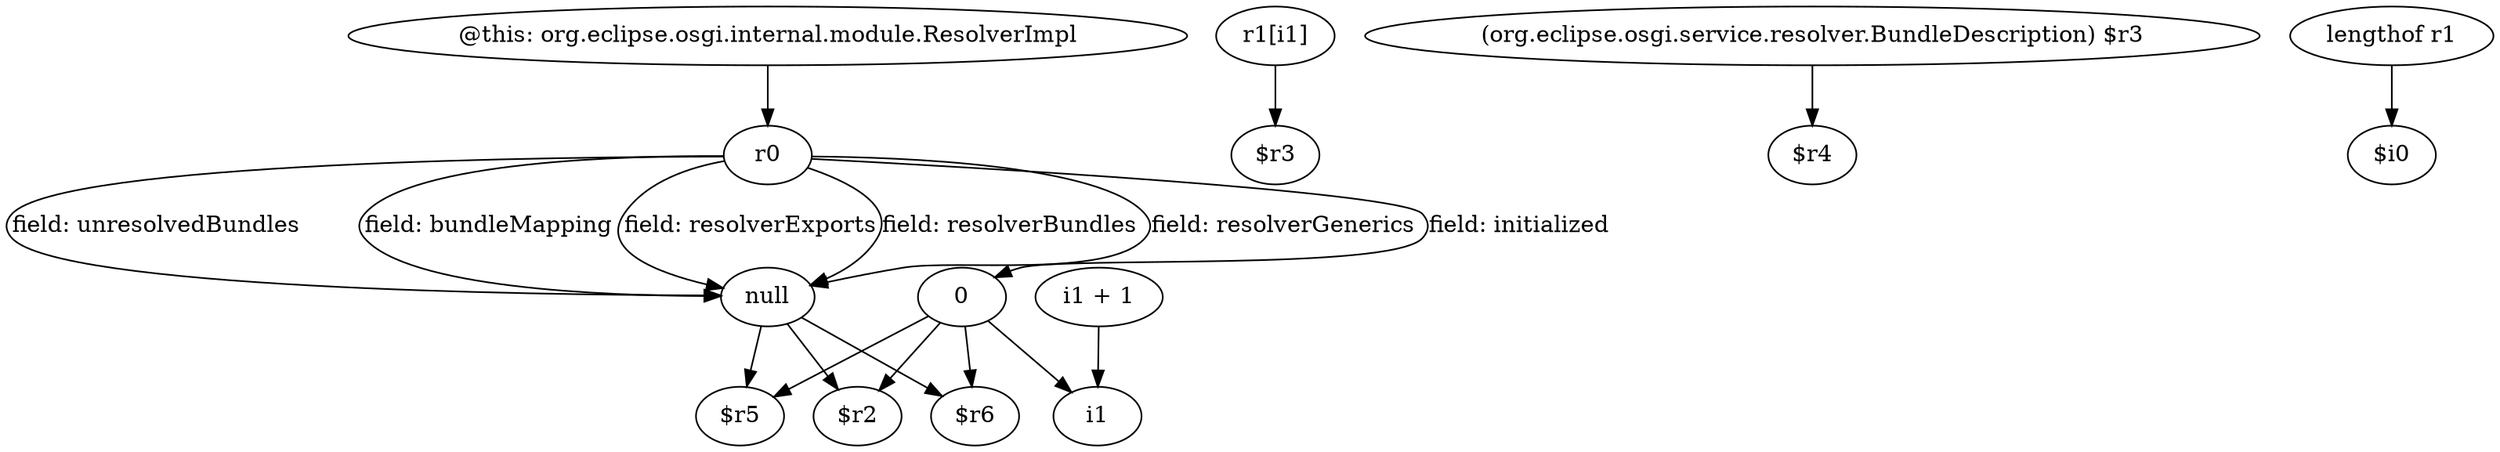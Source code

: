 digraph g {
0[label="null"]
1[label="$r5"]
0->1[label=""]
2[label="0"]
3[label="$r2"]
2->3[label=""]
4[label="$r6"]
2->4[label=""]
5[label="r0"]
5->2[label="field: initialized"]
2->1[label=""]
6[label="i1"]
2->6[label=""]
7[label="@this: org.eclipse.osgi.internal.module.ResolverImpl"]
7->5[label=""]
5->0[label="field: resolverExports"]
5->0[label="field: resolverBundles"]
5->0[label="field: resolverGenerics"]
5->0[label="field: unresolvedBundles"]
5->0[label="field: bundleMapping"]
8[label="r1[i1]"]
9[label="$r3"]
8->9[label=""]
10[label="(org.eclipse.osgi.service.resolver.BundleDescription) $r3"]
11[label="$r4"]
10->11[label=""]
0->4[label=""]
12[label="i1 + 1"]
12->6[label=""]
13[label="lengthof r1"]
14[label="$i0"]
13->14[label=""]
0->3[label=""]
}